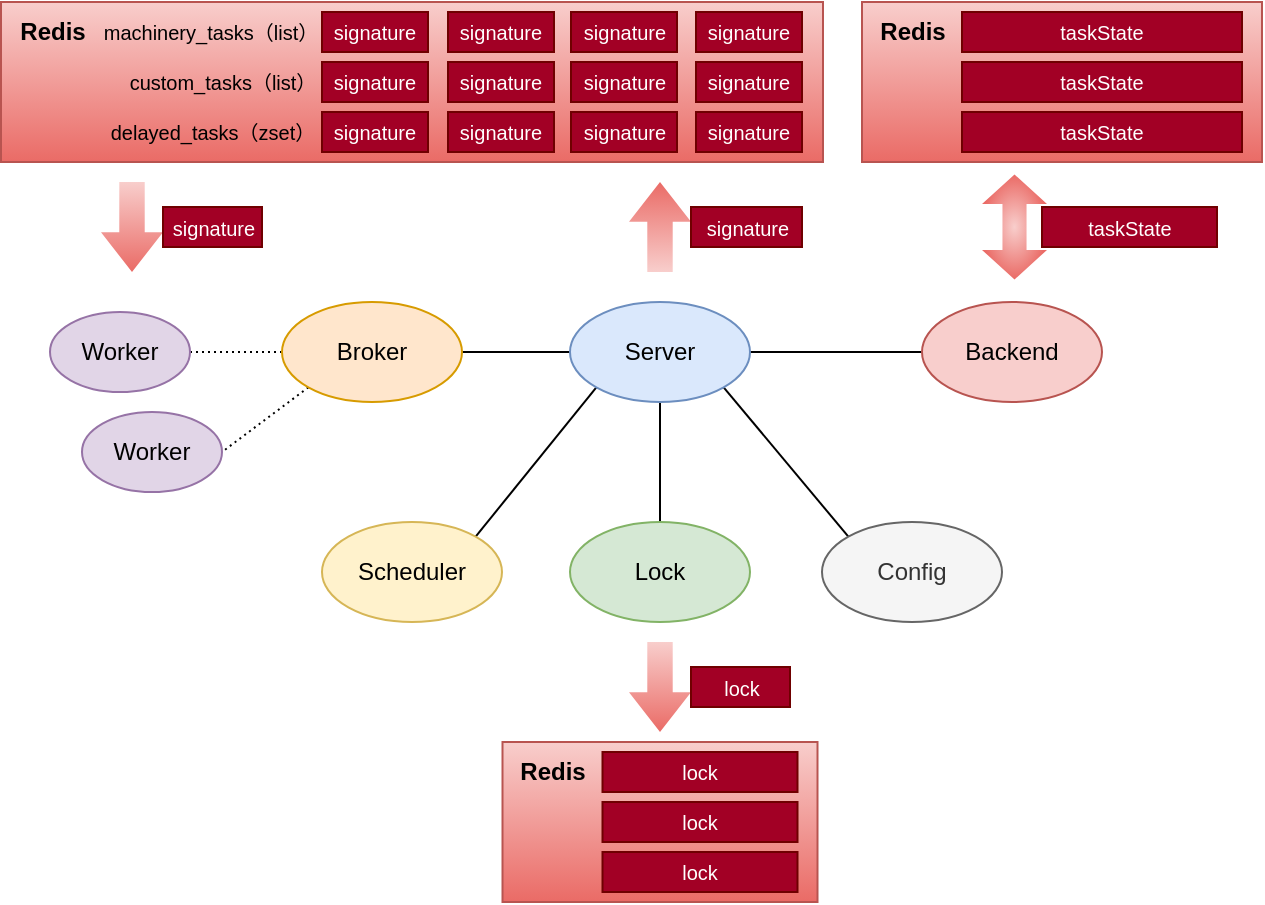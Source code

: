 <mxfile version="27.1.6">
  <diagram name="第 2 页" id="BZuDMiYaCpv7QHQthQnY">
    <mxGraphModel dx="1034" dy="561" grid="1" gridSize="10" guides="1" tooltips="1" connect="1" arrows="1" fold="1" page="1" pageScale="1" pageWidth="827" pageHeight="1169" math="0" shadow="0">
      <root>
        <mxCell id="0" />
        <mxCell id="1" parent="0" />
        <mxCell id="GNZCzqQviOF1AUPg2Kzk-1" style="rounded=0;orthogonalLoop=1;jettySize=auto;html=1;exitX=0;exitY=0.5;exitDx=0;exitDy=0;entryX=1;entryY=0.5;entryDx=0;entryDy=0;endArrow=none;startFill=0;endFill=1;" edge="1" parent="1" source="GNZCzqQviOF1AUPg2Kzk-6" target="GNZCzqQviOF1AUPg2Kzk-10">
          <mxGeometry relative="1" as="geometry" />
        </mxCell>
        <mxCell id="GNZCzqQviOF1AUPg2Kzk-2" style="rounded=0;orthogonalLoop=1;jettySize=auto;html=1;entryX=0;entryY=0.5;entryDx=0;entryDy=0;endArrow=none;startFill=0;exitX=1;exitY=0.5;exitDx=0;exitDy=0;" edge="1" parent="1" source="GNZCzqQviOF1AUPg2Kzk-6" target="GNZCzqQviOF1AUPg2Kzk-11">
          <mxGeometry relative="1" as="geometry" />
        </mxCell>
        <mxCell id="GNZCzqQviOF1AUPg2Kzk-3" style="rounded=0;orthogonalLoop=1;jettySize=auto;html=1;exitX=1;exitY=1;exitDx=0;exitDy=0;entryX=0;entryY=0;entryDx=0;entryDy=0;endArrow=none;startFill=0;" edge="1" parent="1" source="GNZCzqQviOF1AUPg2Kzk-6" target="GNZCzqQviOF1AUPg2Kzk-12">
          <mxGeometry relative="1" as="geometry" />
        </mxCell>
        <mxCell id="GNZCzqQviOF1AUPg2Kzk-4" style="rounded=0;orthogonalLoop=1;jettySize=auto;html=1;entryX=1;entryY=0;entryDx=0;entryDy=0;endArrow=none;startFill=0;exitX=0;exitY=1;exitDx=0;exitDy=0;" edge="1" parent="1" source="GNZCzqQviOF1AUPg2Kzk-6" target="GNZCzqQviOF1AUPg2Kzk-14">
          <mxGeometry relative="1" as="geometry" />
        </mxCell>
        <mxCell id="GNZCzqQviOF1AUPg2Kzk-5" style="rounded=0;orthogonalLoop=1;jettySize=auto;html=1;entryX=0.5;entryY=0;entryDx=0;entryDy=0;endArrow=none;startFill=0;exitX=0.5;exitY=1;exitDx=0;exitDy=0;" edge="1" parent="1" source="GNZCzqQviOF1AUPg2Kzk-6" target="GNZCzqQviOF1AUPg2Kzk-13">
          <mxGeometry relative="1" as="geometry" />
        </mxCell>
        <mxCell id="GNZCzqQviOF1AUPg2Kzk-6" value="Server" style="ellipse;whiteSpace=wrap;html=1;fillColor=#dae8fc;strokeColor=#6c8ebf;" vertex="1" parent="1">
          <mxGeometry x="324" y="170" width="90" height="50" as="geometry" />
        </mxCell>
        <mxCell id="GNZCzqQviOF1AUPg2Kzk-8" style="rounded=0;orthogonalLoop=1;jettySize=auto;html=1;exitX=0;exitY=1;exitDx=0;exitDy=0;entryX=1;entryY=0.5;entryDx=0;entryDy=0;endArrow=none;startFill=0;dashed=1;dashPattern=1 2;" edge="1" parent="1" source="GNZCzqQviOF1AUPg2Kzk-10" target="GNZCzqQviOF1AUPg2Kzk-17">
          <mxGeometry relative="1" as="geometry" />
        </mxCell>
        <mxCell id="GNZCzqQviOF1AUPg2Kzk-9" style="edgeStyle=orthogonalEdgeStyle;rounded=0;orthogonalLoop=1;jettySize=auto;html=1;entryX=1;entryY=0.5;entryDx=0;entryDy=0;endArrow=none;startFill=0;dashed=1;dashPattern=1 2;" edge="1" parent="1" source="GNZCzqQviOF1AUPg2Kzk-10" target="GNZCzqQviOF1AUPg2Kzk-16">
          <mxGeometry relative="1" as="geometry" />
        </mxCell>
        <mxCell id="GNZCzqQviOF1AUPg2Kzk-10" value="Broker" style="ellipse;whiteSpace=wrap;html=1;fillColor=#ffe6cc;strokeColor=#d79b00;" vertex="1" parent="1">
          <mxGeometry x="180" y="170" width="90" height="50" as="geometry" />
        </mxCell>
        <mxCell id="GNZCzqQviOF1AUPg2Kzk-11" value="Backend" style="ellipse;whiteSpace=wrap;html=1;fillColor=#f8cecc;strokeColor=#b85450;" vertex="1" parent="1">
          <mxGeometry x="500" y="170" width="90" height="50" as="geometry" />
        </mxCell>
        <mxCell id="GNZCzqQviOF1AUPg2Kzk-12" value="Config" style="ellipse;whiteSpace=wrap;html=1;fillColor=#f5f5f5;strokeColor=#666666;fontColor=#333333;" vertex="1" parent="1">
          <mxGeometry x="450" y="280" width="90" height="50" as="geometry" />
        </mxCell>
        <mxCell id="GNZCzqQviOF1AUPg2Kzk-13" value="Lock" style="ellipse;whiteSpace=wrap;html=1;fillColor=#d5e8d4;strokeColor=#82b366;" vertex="1" parent="1">
          <mxGeometry x="324" y="280" width="90" height="50" as="geometry" />
        </mxCell>
        <mxCell id="GNZCzqQviOF1AUPg2Kzk-14" value="Scheduler" style="ellipse;whiteSpace=wrap;html=1;fillColor=#fff2cc;strokeColor=#d6b656;" vertex="1" parent="1">
          <mxGeometry x="200" y="280" width="90" height="50" as="geometry" />
        </mxCell>
        <mxCell id="GNZCzqQviOF1AUPg2Kzk-16" value="Worker" style="ellipse;whiteSpace=wrap;html=1;fillColor=#e1d5e7;strokeColor=#9673a6;" vertex="1" parent="1">
          <mxGeometry x="64" y="175" width="70" height="40" as="geometry" />
        </mxCell>
        <mxCell id="GNZCzqQviOF1AUPg2Kzk-17" value="Worker" style="ellipse;whiteSpace=wrap;html=1;fillColor=#e1d5e7;strokeColor=#9673a6;" vertex="1" parent="1">
          <mxGeometry x="80" y="225" width="70" height="40" as="geometry" />
        </mxCell>
        <mxCell id="GNZCzqQviOF1AUPg2Kzk-18" value="" style="rounded=0;whiteSpace=wrap;html=1;fillColor=#f8cecc;strokeColor=#b85450;gradientColor=#ea6b66;" vertex="1" parent="1">
          <mxGeometry x="39.5" y="20" width="411" height="80" as="geometry" />
        </mxCell>
        <mxCell id="GNZCzqQviOF1AUPg2Kzk-19" value="Redis" style="text;html=1;align=center;verticalAlign=middle;resizable=0;points=[];autosize=1;strokeColor=none;fillColor=none;fontStyle=1" vertex="1" parent="1">
          <mxGeometry x="39.5" y="20" width="50" height="30" as="geometry" />
        </mxCell>
        <mxCell id="GNZCzqQviOF1AUPg2Kzk-20" value="" style="html=1;shadow=0;dashed=0;align=center;verticalAlign=middle;shape=mxgraph.arrows2.arrow;dy=0.59;dx=19.86;direction=north;notch=0;fillColor=#f8cecc;gradientColor=#ea6b66;strokeColor=none;gradientDirection=east;" vertex="1" parent="1">
          <mxGeometry x="353.5" y="110" width="31" height="45" as="geometry" />
        </mxCell>
        <mxCell id="GNZCzqQviOF1AUPg2Kzk-21" value="" style="html=1;shadow=0;dashed=0;align=center;verticalAlign=middle;shape=mxgraph.arrows2.arrow;dy=0.59;dx=19.86;direction=north;notch=0;rotation=-180;fillColor=#f8cecc;gradientColor=#ea6b66;strokeColor=none;gradientDirection=east;" vertex="1" parent="1">
          <mxGeometry x="89.5" y="110" width="31" height="45" as="geometry" />
        </mxCell>
        <mxCell id="GNZCzqQviOF1AUPg2Kzk-22" value="" style="html=1;shadow=0;dashed=0;align=center;verticalAlign=middle;shape=mxgraph.arrows2.twoWayArrow;dy=0.63;dx=14.79;rotation=90;fillColor=#f8cecc;gradientColor=#ea6b66;strokeColor=none;gradientDirection=radial;" vertex="1" parent="1">
          <mxGeometry x="520" y="116.25" width="52.5" height="32.5" as="geometry" />
        </mxCell>
        <mxCell id="GNZCzqQviOF1AUPg2Kzk-23" value="machinery_tasks（list）" style="text;html=1;align=center;verticalAlign=middle;resizable=0;points=[];autosize=1;strokeColor=none;fillColor=none;fontSize=10;" vertex="1" parent="1">
          <mxGeometry x="78.5" y="20" width="130" height="30" as="geometry" />
        </mxCell>
        <mxCell id="GNZCzqQviOF1AUPg2Kzk-24" value="signature" style="rounded=0;whiteSpace=wrap;html=1;fontSize=10;fillColor=#a20025;fontColor=#ffffff;strokeColor=#6F0000;" vertex="1" parent="1">
          <mxGeometry x="200" y="25" width="53" height="20" as="geometry" />
        </mxCell>
        <mxCell id="GNZCzqQviOF1AUPg2Kzk-39" value="delayed_tasks（zset）" style="text;html=1;align=center;verticalAlign=middle;resizable=0;points=[];autosize=1;strokeColor=none;fillColor=none;fontSize=10;" vertex="1" parent="1">
          <mxGeometry x="79.5" y="70" width="130" height="30" as="geometry" />
        </mxCell>
        <mxCell id="GNZCzqQviOF1AUPg2Kzk-40" value="custom_tasks（list）" style="text;html=1;align=center;verticalAlign=middle;resizable=0;points=[];autosize=1;strokeColor=none;fillColor=none;fontSize=10;" vertex="1" parent="1">
          <mxGeometry x="89.5" y="45" width="120" height="30" as="geometry" />
        </mxCell>
        <mxCell id="GNZCzqQviOF1AUPg2Kzk-41" value="signature" style="rounded=0;whiteSpace=wrap;html=1;fontSize=10;fillColor=#a20025;fontColor=#ffffff;strokeColor=#6F0000;" vertex="1" parent="1">
          <mxGeometry x="120.5" y="122.5" width="49.5" height="20" as="geometry" />
        </mxCell>
        <mxCell id="GNZCzqQviOF1AUPg2Kzk-42" value="signature" style="rounded=0;whiteSpace=wrap;html=1;fontSize=10;fillColor=#a20025;fontColor=#ffffff;strokeColor=#6F0000;" vertex="1" parent="1">
          <mxGeometry x="384.5" y="122.5" width="55.5" height="20" as="geometry" />
        </mxCell>
        <mxCell id="GNZCzqQviOF1AUPg2Kzk-43" value="signature" style="rounded=0;whiteSpace=wrap;html=1;fontSize=10;fillColor=#a20025;fontColor=#ffffff;strokeColor=#6F0000;" vertex="1" parent="1">
          <mxGeometry x="263" y="25" width="53" height="20" as="geometry" />
        </mxCell>
        <mxCell id="GNZCzqQviOF1AUPg2Kzk-44" value="signature" style="rounded=0;whiteSpace=wrap;html=1;fontSize=10;fillColor=#a20025;fontColor=#ffffff;strokeColor=#6F0000;" vertex="1" parent="1">
          <mxGeometry x="324.5" y="25" width="53" height="20" as="geometry" />
        </mxCell>
        <mxCell id="GNZCzqQviOF1AUPg2Kzk-45" value="signature" style="rounded=0;whiteSpace=wrap;html=1;fontSize=10;fillColor=#a20025;fontColor=#ffffff;strokeColor=#6F0000;" vertex="1" parent="1">
          <mxGeometry x="387" y="25" width="53" height="20" as="geometry" />
        </mxCell>
        <mxCell id="GNZCzqQviOF1AUPg2Kzk-46" value="signature" style="rounded=0;whiteSpace=wrap;html=1;fontSize=10;fillColor=#a20025;fontColor=#ffffff;strokeColor=#6F0000;" vertex="1" parent="1">
          <mxGeometry x="200" y="50" width="53" height="20" as="geometry" />
        </mxCell>
        <mxCell id="GNZCzqQviOF1AUPg2Kzk-47" value="signature" style="rounded=0;whiteSpace=wrap;html=1;fontSize=10;fillColor=#a20025;fontColor=#ffffff;strokeColor=#6F0000;" vertex="1" parent="1">
          <mxGeometry x="263" y="50" width="53" height="20" as="geometry" />
        </mxCell>
        <mxCell id="GNZCzqQviOF1AUPg2Kzk-48" value="signature" style="rounded=0;whiteSpace=wrap;html=1;fontSize=10;fillColor=#a20025;fontColor=#ffffff;strokeColor=#6F0000;" vertex="1" parent="1">
          <mxGeometry x="324.5" y="50" width="53" height="20" as="geometry" />
        </mxCell>
        <mxCell id="GNZCzqQviOF1AUPg2Kzk-49" value="signature" style="rounded=0;whiteSpace=wrap;html=1;fontSize=10;fillColor=#a20025;fontColor=#ffffff;strokeColor=#6F0000;" vertex="1" parent="1">
          <mxGeometry x="387" y="50" width="53" height="20" as="geometry" />
        </mxCell>
        <mxCell id="GNZCzqQviOF1AUPg2Kzk-50" value="signature" style="rounded=0;whiteSpace=wrap;html=1;fontSize=10;fillColor=#a20025;fontColor=#ffffff;strokeColor=#6F0000;" vertex="1" parent="1">
          <mxGeometry x="200" y="75" width="53" height="20" as="geometry" />
        </mxCell>
        <mxCell id="GNZCzqQviOF1AUPg2Kzk-51" value="signature" style="rounded=0;whiteSpace=wrap;html=1;fontSize=10;fillColor=#a20025;fontColor=#ffffff;strokeColor=#6F0000;" vertex="1" parent="1">
          <mxGeometry x="263" y="75" width="53" height="20" as="geometry" />
        </mxCell>
        <mxCell id="GNZCzqQviOF1AUPg2Kzk-52" value="signature" style="rounded=0;whiteSpace=wrap;html=1;fontSize=10;fillColor=#a20025;fontColor=#ffffff;strokeColor=#6F0000;" vertex="1" parent="1">
          <mxGeometry x="324.5" y="75" width="53" height="20" as="geometry" />
        </mxCell>
        <mxCell id="GNZCzqQviOF1AUPg2Kzk-53" value="signature" style="rounded=0;whiteSpace=wrap;html=1;fontSize=10;fillColor=#a20025;fontColor=#ffffff;strokeColor=#6F0000;" vertex="1" parent="1">
          <mxGeometry x="387" y="75" width="53" height="20" as="geometry" />
        </mxCell>
        <mxCell id="GNZCzqQviOF1AUPg2Kzk-54" value="taskState" style="rounded=0;whiteSpace=wrap;html=1;fontSize=10;fillColor=#a20025;fontColor=#ffffff;strokeColor=#6F0000;" vertex="1" parent="1">
          <mxGeometry x="560" y="122.5" width="87.5" height="20" as="geometry" />
        </mxCell>
        <mxCell id="GNZCzqQviOF1AUPg2Kzk-58" value="" style="rounded=0;whiteSpace=wrap;html=1;fillColor=#f8cecc;strokeColor=#b85450;gradientColor=#ea6b66;" vertex="1" parent="1">
          <mxGeometry x="470" y="20" width="200" height="80" as="geometry" />
        </mxCell>
        <mxCell id="GNZCzqQviOF1AUPg2Kzk-59" value="Redis" style="text;html=1;align=center;verticalAlign=middle;resizable=0;points=[];autosize=1;strokeColor=none;fillColor=none;fontStyle=1" vertex="1" parent="1">
          <mxGeometry x="470" y="20" width="50" height="30" as="geometry" />
        </mxCell>
        <mxCell id="GNZCzqQviOF1AUPg2Kzk-55" value="taskState" style="rounded=0;whiteSpace=wrap;html=1;fontSize=10;fillColor=#a20025;fontColor=#ffffff;strokeColor=#6F0000;" vertex="1" parent="1">
          <mxGeometry x="520" y="25" width="140" height="20" as="geometry" />
        </mxCell>
        <mxCell id="GNZCzqQviOF1AUPg2Kzk-56" value="taskState" style="rounded=0;whiteSpace=wrap;html=1;fontSize=10;fillColor=#a20025;fontColor=#ffffff;strokeColor=#6F0000;" vertex="1" parent="1">
          <mxGeometry x="520" y="50" width="140" height="20" as="geometry" />
        </mxCell>
        <mxCell id="GNZCzqQviOF1AUPg2Kzk-57" value="taskState" style="rounded=0;whiteSpace=wrap;html=1;fontSize=10;fillColor=#a20025;fontColor=#ffffff;strokeColor=#6F0000;" vertex="1" parent="1">
          <mxGeometry x="520" y="75" width="140" height="20" as="geometry" />
        </mxCell>
        <mxCell id="GNZCzqQviOF1AUPg2Kzk-60" value="" style="rounded=0;whiteSpace=wrap;html=1;fillColor=#f8cecc;strokeColor=#b85450;gradientColor=#ea6b66;" vertex="1" parent="1">
          <mxGeometry x="290.25" y="390" width="157.5" height="80" as="geometry" />
        </mxCell>
        <mxCell id="GNZCzqQviOF1AUPg2Kzk-61" value="Redis" style="text;html=1;align=center;verticalAlign=middle;resizable=0;points=[];autosize=1;strokeColor=none;fillColor=none;fontStyle=1" vertex="1" parent="1">
          <mxGeometry x="290.25" y="390" width="50" height="30" as="geometry" />
        </mxCell>
        <mxCell id="GNZCzqQviOF1AUPg2Kzk-62" value="lock" style="rounded=0;whiteSpace=wrap;html=1;fontSize=10;fillColor=#a20025;fontColor=#ffffff;strokeColor=#6F0000;" vertex="1" parent="1">
          <mxGeometry x="340.25" y="395" width="97.5" height="20" as="geometry" />
        </mxCell>
        <mxCell id="GNZCzqQviOF1AUPg2Kzk-63" value="lock" style="rounded=0;whiteSpace=wrap;html=1;fontSize=10;fillColor=#a20025;fontColor=#ffffff;strokeColor=#6F0000;" vertex="1" parent="1">
          <mxGeometry x="340.25" y="420" width="97.5" height="20" as="geometry" />
        </mxCell>
        <mxCell id="GNZCzqQviOF1AUPg2Kzk-64" value="lock" style="rounded=0;whiteSpace=wrap;html=1;fontSize=10;fillColor=#a20025;fontColor=#ffffff;strokeColor=#6F0000;" vertex="1" parent="1">
          <mxGeometry x="340.25" y="445" width="97.5" height="20" as="geometry" />
        </mxCell>
        <mxCell id="GNZCzqQviOF1AUPg2Kzk-65" value="" style="html=1;shadow=0;dashed=0;align=center;verticalAlign=middle;shape=mxgraph.arrows2.arrow;dy=0.59;dx=19.86;direction=north;notch=0;rotation=-180;fillColor=#f8cecc;gradientColor=#ea6b66;strokeColor=none;gradientDirection=east;" vertex="1" parent="1">
          <mxGeometry x="353.5" y="340" width="31" height="45" as="geometry" />
        </mxCell>
        <mxCell id="GNZCzqQviOF1AUPg2Kzk-66" value="lock" style="rounded=0;whiteSpace=wrap;html=1;fontSize=10;fillColor=#a20025;fontColor=#ffffff;strokeColor=#6F0000;" vertex="1" parent="1">
          <mxGeometry x="384.5" y="352.5" width="49.5" height="20" as="geometry" />
        </mxCell>
      </root>
    </mxGraphModel>
  </diagram>
</mxfile>
